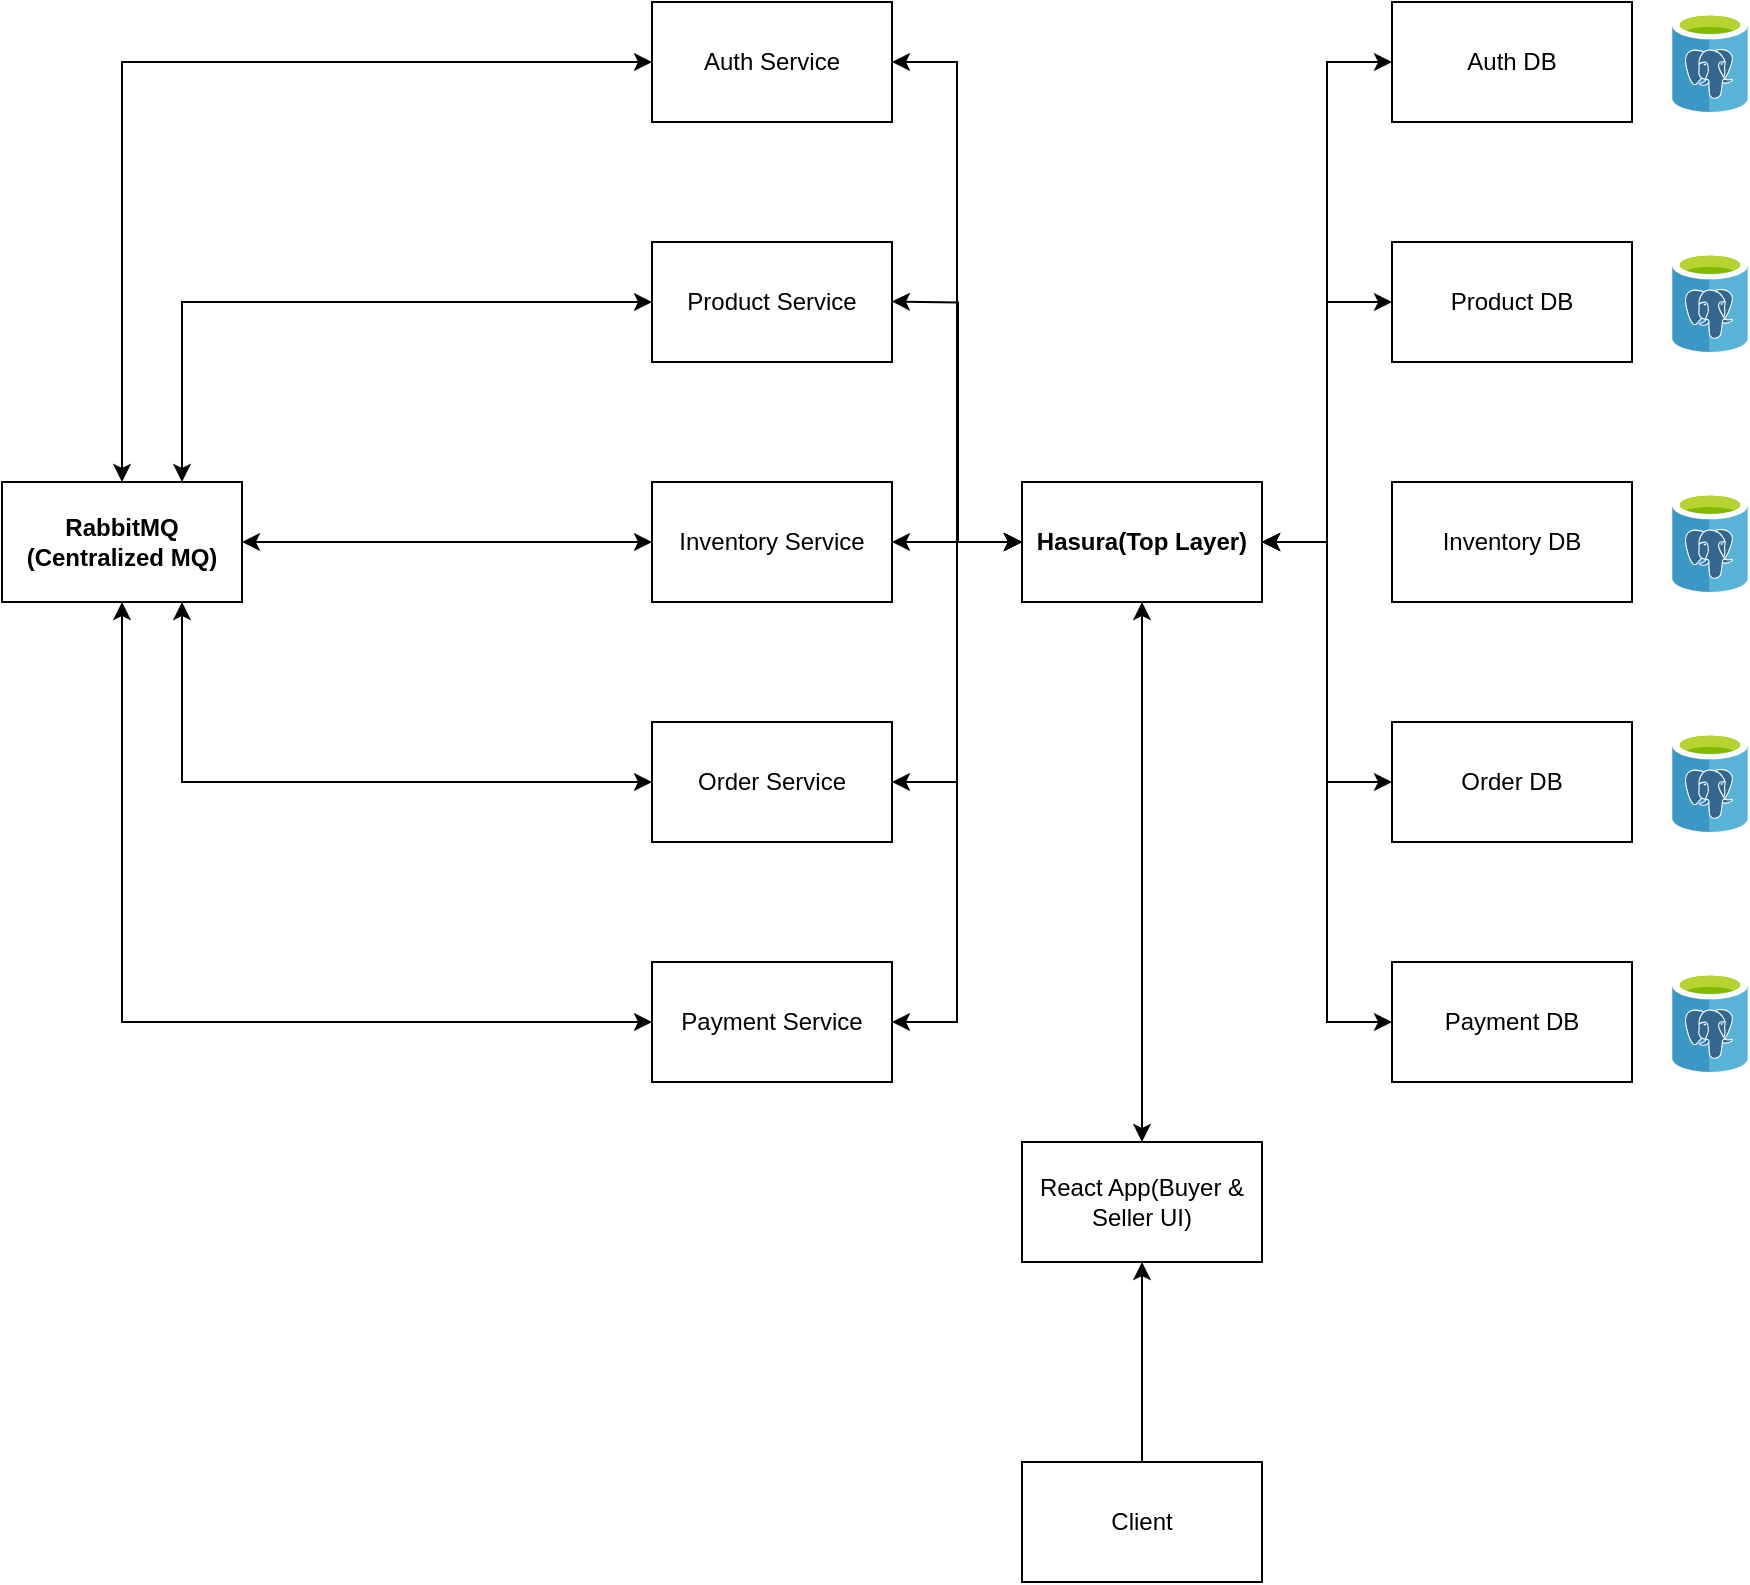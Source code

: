 <mxfile version="26.2.8">
  <diagram name="Page-1" id="nb4Nz53QhCpKhdht977x">
    <mxGraphModel dx="1589" dy="784" grid="1" gridSize="10" guides="1" tooltips="1" connect="1" arrows="1" fold="1" page="1" pageScale="1" pageWidth="850" pageHeight="1100" math="0" shadow="0">
      <root>
        <mxCell id="0" />
        <mxCell id="1" parent="0" />
        <mxCell id="vAraQ23SvQjwQGzPWNUu-1" value="React App(Buyer &amp;amp; Seller UI)" style="rounded=0;whiteSpace=wrap;html=1;" parent="1" vertex="1">
          <mxGeometry x="1090" y="610" width="120" height="60" as="geometry" />
        </mxCell>
        <mxCell id="vAraQ23SvQjwQGzPWNUu-4" style="edgeStyle=orthogonalEdgeStyle;rounded=0;orthogonalLoop=1;jettySize=auto;html=1;entryX=0.5;entryY=1;entryDx=0;entryDy=0;" parent="1" source="vAraQ23SvQjwQGzPWNUu-2" target="vAraQ23SvQjwQGzPWNUu-1" edge="1">
          <mxGeometry relative="1" as="geometry" />
        </mxCell>
        <mxCell id="vAraQ23SvQjwQGzPWNUu-2" value="Client" style="rounded=0;whiteSpace=wrap;html=1;" parent="1" vertex="1">
          <mxGeometry x="1090" y="770" width="120" height="60" as="geometry" />
        </mxCell>
        <mxCell id="vAraQ23SvQjwQGzPWNUu-6" value="Auth Service" style="rounded=0;whiteSpace=wrap;html=1;" parent="1" vertex="1">
          <mxGeometry x="905" y="40" width="120" height="60" as="geometry" />
        </mxCell>
        <mxCell id="vAraQ23SvQjwQGzPWNUu-7" value="Product Service" style="rounded=0;whiteSpace=wrap;html=1;" parent="1" vertex="1">
          <mxGeometry x="905" y="160" width="120" height="60" as="geometry" />
        </mxCell>
        <mxCell id="vAraQ23SvQjwQGzPWNUu-8" value="Inventory Service" style="rounded=0;whiteSpace=wrap;html=1;" parent="1" vertex="1">
          <mxGeometry x="905" y="280" width="120" height="60" as="geometry" />
        </mxCell>
        <mxCell id="vAraQ23SvQjwQGzPWNUu-9" value="Order Service" style="rounded=0;whiteSpace=wrap;html=1;" parent="1" vertex="1">
          <mxGeometry x="905" y="400" width="120" height="60" as="geometry" />
        </mxCell>
        <mxCell id="vAraQ23SvQjwQGzPWNUu-10" value="Payment Service" style="rounded=0;whiteSpace=wrap;html=1;" parent="1" vertex="1">
          <mxGeometry x="905" y="520" width="120" height="60" as="geometry" />
        </mxCell>
        <mxCell id="vAraQ23SvQjwQGzPWNUu-11" value="Auth DB" style="rounded=0;whiteSpace=wrap;html=1;" parent="1" vertex="1">
          <mxGeometry x="1275" y="40" width="120" height="60" as="geometry" />
        </mxCell>
        <mxCell id="vAraQ23SvQjwQGzPWNUu-12" value="Product DB" style="rounded=0;whiteSpace=wrap;html=1;" parent="1" vertex="1">
          <mxGeometry x="1275" y="160" width="120" height="60" as="geometry" />
        </mxCell>
        <mxCell id="vAraQ23SvQjwQGzPWNUu-13" value="Inventory DB" style="rounded=0;whiteSpace=wrap;html=1;" parent="1" vertex="1">
          <mxGeometry x="1275" y="280" width="120" height="60" as="geometry" />
        </mxCell>
        <mxCell id="vAraQ23SvQjwQGzPWNUu-14" value="Order DB" style="rounded=0;whiteSpace=wrap;html=1;" parent="1" vertex="1">
          <mxGeometry x="1275" y="400" width="120" height="60" as="geometry" />
        </mxCell>
        <mxCell id="vAraQ23SvQjwQGzPWNUu-15" value="Payment DB" style="rounded=0;whiteSpace=wrap;html=1;" parent="1" vertex="1">
          <mxGeometry x="1275" y="520" width="120" height="60" as="geometry" />
        </mxCell>
        <mxCell id="vAraQ23SvQjwQGzPWNUu-42" value="" style="image;sketch=0;aspect=fixed;html=1;points=[];align=center;fontSize=12;image=img/lib/mscae/Azure_Database_for_PostgreSQL_servers.svg;" parent="1" vertex="1">
          <mxGeometry x="1415" y="45" width="38" height="50" as="geometry" />
        </mxCell>
        <mxCell id="vAraQ23SvQjwQGzPWNUu-43" value="" style="image;sketch=0;aspect=fixed;html=1;points=[];align=center;fontSize=12;image=img/lib/mscae/Azure_Database_for_PostgreSQL_servers.svg;" parent="1" vertex="1">
          <mxGeometry x="1415" y="165" width="38" height="50" as="geometry" />
        </mxCell>
        <mxCell id="vAraQ23SvQjwQGzPWNUu-44" value="" style="image;sketch=0;aspect=fixed;html=1;points=[];align=center;fontSize=12;image=img/lib/mscae/Azure_Database_for_PostgreSQL_servers.svg;" parent="1" vertex="1">
          <mxGeometry x="1415" y="285" width="38" height="50" as="geometry" />
        </mxCell>
        <mxCell id="vAraQ23SvQjwQGzPWNUu-45" value="" style="image;sketch=0;aspect=fixed;html=1;points=[];align=center;fontSize=12;image=img/lib/mscae/Azure_Database_for_PostgreSQL_servers.svg;" parent="1" vertex="1">
          <mxGeometry x="1415" y="405" width="38" height="50" as="geometry" />
        </mxCell>
        <mxCell id="vAraQ23SvQjwQGzPWNUu-46" value="" style="image;sketch=0;aspect=fixed;html=1;points=[];align=center;fontSize=12;image=img/lib/mscae/Azure_Database_for_PostgreSQL_servers.svg;" parent="1" vertex="1">
          <mxGeometry x="1415" y="525" width="38" height="50" as="geometry" />
        </mxCell>
        <mxCell id="j8j3YL9cSsE1ejrsSzUw-1" value="&lt;b&gt;Hasura(Top Layer)&lt;/b&gt;" style="rounded=0;whiteSpace=wrap;html=1;" parent="1" vertex="1">
          <mxGeometry x="1090" y="280" width="120" height="60" as="geometry" />
        </mxCell>
        <mxCell id="j8j3YL9cSsE1ejrsSzUw-11" value="&lt;b&gt;RabbitMQ&lt;br&gt;(Centralized MQ)&lt;/b&gt;" style="rounded=0;whiteSpace=wrap;html=1;" parent="1" vertex="1">
          <mxGeometry x="580" y="280" width="120" height="60" as="geometry" />
        </mxCell>
        <mxCell id="j8j3YL9cSsE1ejrsSzUw-13" value="" style="endArrow=classic;startArrow=classic;html=1;rounded=0;entryX=0;entryY=0.5;entryDx=0;entryDy=0;edgeStyle=orthogonalEdgeStyle;exitX=0.5;exitY=0;exitDx=0;exitDy=0;" parent="1" source="j8j3YL9cSsE1ejrsSzUw-11" target="vAraQ23SvQjwQGzPWNUu-6" edge="1">
          <mxGeometry width="50" height="50" relative="1" as="geometry">
            <mxPoint x="760" y="240" as="sourcePoint" />
            <mxPoint x="700" y="240" as="targetPoint" />
            <Array as="points">
              <mxPoint x="640" y="70" />
            </Array>
          </mxGeometry>
        </mxCell>
        <mxCell id="j8j3YL9cSsE1ejrsSzUw-14" value="" style="endArrow=classic;startArrow=classic;html=1;rounded=0;exitX=0.75;exitY=0;exitDx=0;exitDy=0;entryX=0;entryY=0.5;entryDx=0;entryDy=0;edgeStyle=orthogonalEdgeStyle;" parent="1" source="j8j3YL9cSsE1ejrsSzUw-11" target="vAraQ23SvQjwQGzPWNUu-7" edge="1">
          <mxGeometry width="50" height="50" relative="1" as="geometry">
            <mxPoint x="780" y="410" as="sourcePoint" />
            <mxPoint x="830" y="360" as="targetPoint" />
            <Array as="points">
              <mxPoint x="670" y="190" />
            </Array>
          </mxGeometry>
        </mxCell>
        <mxCell id="j8j3YL9cSsE1ejrsSzUw-15" value="" style="endArrow=classic;startArrow=classic;html=1;rounded=0;entryX=0;entryY=0.5;entryDx=0;entryDy=0;exitX=0.75;exitY=1;exitDx=0;exitDy=0;edgeStyle=orthogonalEdgeStyle;" parent="1" source="j8j3YL9cSsE1ejrsSzUw-11" target="vAraQ23SvQjwQGzPWNUu-9" edge="1">
          <mxGeometry width="50" height="50" relative="1" as="geometry">
            <mxPoint x="780" y="360" as="sourcePoint" />
            <mxPoint x="850.711" y="310" as="targetPoint" />
            <Array as="points">
              <mxPoint x="670" y="430" />
            </Array>
          </mxGeometry>
        </mxCell>
        <mxCell id="j8j3YL9cSsE1ejrsSzUw-16" value="" style="endArrow=classic;startArrow=classic;html=1;rounded=0;entryX=0;entryY=0.5;entryDx=0;entryDy=0;exitX=0.5;exitY=1;exitDx=0;exitDy=0;edgeStyle=orthogonalEdgeStyle;" parent="1" source="j8j3YL9cSsE1ejrsSzUw-11" target="vAraQ23SvQjwQGzPWNUu-10" edge="1">
          <mxGeometry width="50" height="50" relative="1" as="geometry">
            <mxPoint x="700" y="520" as="sourcePoint" />
            <mxPoint x="750" y="470" as="targetPoint" />
            <Array as="points">
              <mxPoint x="640" y="550" />
            </Array>
          </mxGeometry>
        </mxCell>
        <mxCell id="wWanMULHy32y6l1hAr9w-9" value="" style="endArrow=classic;startArrow=classic;html=1;rounded=0;exitX=1;exitY=0.5;exitDx=0;exitDy=0;entryX=0;entryY=0.5;entryDx=0;entryDy=0;" edge="1" parent="1" source="j8j3YL9cSsE1ejrsSzUw-11" target="vAraQ23SvQjwQGzPWNUu-8">
          <mxGeometry width="50" height="50" relative="1" as="geometry">
            <mxPoint x="750" y="320" as="sourcePoint" />
            <mxPoint x="800" y="270" as="targetPoint" />
          </mxGeometry>
        </mxCell>
        <mxCell id="wWanMULHy32y6l1hAr9w-11" value="" style="endArrow=classic;startArrow=classic;html=1;rounded=0;exitX=1;exitY=0.5;exitDx=0;exitDy=0;entryX=0;entryY=0.5;entryDx=0;entryDy=0;edgeStyle=orthogonalEdgeStyle;" edge="1" parent="1" source="vAraQ23SvQjwQGzPWNUu-10" target="j8j3YL9cSsE1ejrsSzUw-1">
          <mxGeometry width="50" height="50" relative="1" as="geometry">
            <mxPoint x="1100" y="500" as="sourcePoint" />
            <mxPoint x="1150" y="450" as="targetPoint" />
          </mxGeometry>
        </mxCell>
        <mxCell id="wWanMULHy32y6l1hAr9w-12" value="" style="endArrow=classic;startArrow=classic;html=1;rounded=0;exitX=1;exitY=0.5;exitDx=0;exitDy=0;entryX=0;entryY=0.5;entryDx=0;entryDy=0;edgeStyle=orthogonalEdgeStyle;" edge="1" parent="1" source="vAraQ23SvQjwQGzPWNUu-9" target="j8j3YL9cSsE1ejrsSzUw-1">
          <mxGeometry width="50" height="50" relative="1" as="geometry">
            <mxPoint x="1035" y="560" as="sourcePoint" />
            <mxPoint x="1100" y="320" as="targetPoint" />
          </mxGeometry>
        </mxCell>
        <mxCell id="wWanMULHy32y6l1hAr9w-13" value="" style="endArrow=classic;startArrow=classic;html=1;rounded=0;exitX=1;exitY=0.5;exitDx=0;exitDy=0;edgeStyle=orthogonalEdgeStyle;entryX=0;entryY=0.5;entryDx=0;entryDy=0;" edge="1" parent="1" source="vAraQ23SvQjwQGzPWNUu-8" target="j8j3YL9cSsE1ejrsSzUw-1">
          <mxGeometry width="50" height="50" relative="1" as="geometry">
            <mxPoint x="1090" y="290" as="sourcePoint" />
            <mxPoint x="1070" y="250" as="targetPoint" />
          </mxGeometry>
        </mxCell>
        <mxCell id="wWanMULHy32y6l1hAr9w-14" value="" style="endArrow=classic;startArrow=classic;html=1;rounded=0;exitX=1;exitY=0.5;exitDx=0;exitDy=0;edgeStyle=orthogonalEdgeStyle;entryX=0;entryY=0.5;entryDx=0;entryDy=0;" edge="1" parent="1" target="j8j3YL9cSsE1ejrsSzUw-1">
          <mxGeometry width="50" height="50" relative="1" as="geometry">
            <mxPoint x="1025" y="189.74" as="sourcePoint" />
            <mxPoint x="1090" y="189.74" as="targetPoint" />
          </mxGeometry>
        </mxCell>
        <mxCell id="wWanMULHy32y6l1hAr9w-16" value="" style="endArrow=classic;startArrow=classic;html=1;rounded=0;exitX=1;exitY=0.5;exitDx=0;exitDy=0;edgeStyle=orthogonalEdgeStyle;entryX=0;entryY=0.5;entryDx=0;entryDy=0;" edge="1" parent="1" source="vAraQ23SvQjwQGzPWNUu-6" target="j8j3YL9cSsE1ejrsSzUw-1">
          <mxGeometry width="50" height="50" relative="1" as="geometry">
            <mxPoint x="1100" y="180" as="sourcePoint" />
            <mxPoint x="1070" y="220" as="targetPoint" />
          </mxGeometry>
        </mxCell>
        <mxCell id="wWanMULHy32y6l1hAr9w-17" value="" style="endArrow=classic;startArrow=classic;html=1;rounded=0;exitX=1;exitY=0.5;exitDx=0;exitDy=0;entryX=0;entryY=0.5;entryDx=0;entryDy=0;edgeStyle=orthogonalEdgeStyle;" edge="1" parent="1" source="j8j3YL9cSsE1ejrsSzUw-1" target="vAraQ23SvQjwQGzPWNUu-11">
          <mxGeometry width="50" height="50" relative="1" as="geometry">
            <mxPoint x="1190" y="240" as="sourcePoint" />
            <mxPoint x="1240" y="190" as="targetPoint" />
          </mxGeometry>
        </mxCell>
        <mxCell id="wWanMULHy32y6l1hAr9w-18" value="" style="endArrow=classic;startArrow=classic;html=1;rounded=0;exitX=1;exitY=0.5;exitDx=0;exitDy=0;entryX=0;entryY=0.5;entryDx=0;entryDy=0;edgeStyle=orthogonalEdgeStyle;" edge="1" parent="1" source="j8j3YL9cSsE1ejrsSzUw-1" target="vAraQ23SvQjwQGzPWNUu-12">
          <mxGeometry width="50" height="50" relative="1" as="geometry">
            <mxPoint x="1210" y="350" as="sourcePoint" />
            <mxPoint x="1260" y="300" as="targetPoint" />
          </mxGeometry>
        </mxCell>
        <mxCell id="wWanMULHy32y6l1hAr9w-19" value="" style="endArrow=classic;startArrow=classic;html=1;rounded=0;exitX=1;exitY=0.5;exitDx=0;exitDy=0;entryX=0;entryY=0.5;entryDx=0;entryDy=0;edgeStyle=orthogonalEdgeStyle;" edge="1" parent="1" source="j8j3YL9cSsE1ejrsSzUw-1" target="vAraQ23SvQjwQGzPWNUu-14">
          <mxGeometry width="50" height="50" relative="1" as="geometry">
            <mxPoint x="1180" y="410" as="sourcePoint" />
            <mxPoint x="1230" y="360" as="targetPoint" />
          </mxGeometry>
        </mxCell>
        <mxCell id="wWanMULHy32y6l1hAr9w-20" value="" style="endArrow=classic;startArrow=classic;html=1;rounded=0;entryX=0;entryY=0.5;entryDx=0;entryDy=0;exitX=1;exitY=0.5;exitDx=0;exitDy=0;edgeStyle=orthogonalEdgeStyle;" edge="1" parent="1" source="j8j3YL9cSsE1ejrsSzUw-1" target="vAraQ23SvQjwQGzPWNUu-15">
          <mxGeometry width="50" height="50" relative="1" as="geometry">
            <mxPoint x="1160" y="500" as="sourcePoint" />
            <mxPoint x="1270" y="530" as="targetPoint" />
          </mxGeometry>
        </mxCell>
        <mxCell id="wWanMULHy32y6l1hAr9w-21" value="" style="endArrow=classic;startArrow=classic;html=1;rounded=0;entryX=0.5;entryY=1;entryDx=0;entryDy=0;exitX=0.5;exitY=0;exitDx=0;exitDy=0;" edge="1" parent="1" source="vAraQ23SvQjwQGzPWNUu-1" target="j8j3YL9cSsE1ejrsSzUw-1">
          <mxGeometry width="50" height="50" relative="1" as="geometry">
            <mxPoint x="1070" y="470" as="sourcePoint" />
            <mxPoint x="1120" y="420" as="targetPoint" />
          </mxGeometry>
        </mxCell>
      </root>
    </mxGraphModel>
  </diagram>
</mxfile>
